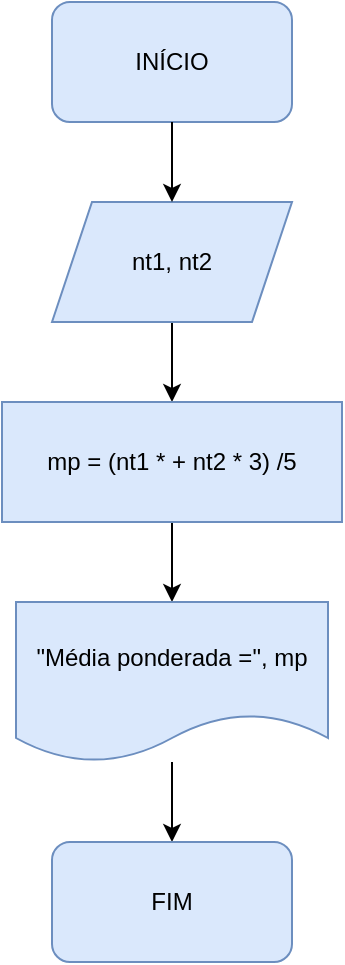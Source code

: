 <mxfile version="26.0.11">
  <diagram name="Página-1" id="0GbYW-Dmfk2oEydlXNNZ">
    <mxGraphModel dx="1195" dy="622" grid="1" gridSize="10" guides="1" tooltips="1" connect="1" arrows="1" fold="1" page="1" pageScale="1" pageWidth="827" pageHeight="1169" math="0" shadow="0">
      <root>
        <mxCell id="0" />
        <mxCell id="1" parent="0" />
        <mxCell id="4oHgwtmd2JQmbN_alHVM-6" value="INÍCIO" style="rounded=1;whiteSpace=wrap;html=1;fillColor=#dae8fc;strokeColor=#6c8ebf;" vertex="1" parent="1">
          <mxGeometry x="354" y="345" width="120" height="60" as="geometry" />
        </mxCell>
        <mxCell id="4oHgwtmd2JQmbN_alHVM-13" value="" style="edgeStyle=orthogonalEdgeStyle;rounded=0;orthogonalLoop=1;jettySize=auto;html=1;" edge="1" parent="1" source="4oHgwtmd2JQmbN_alHVM-9" target="4oHgwtmd2JQmbN_alHVM-12">
          <mxGeometry relative="1" as="geometry" />
        </mxCell>
        <mxCell id="4oHgwtmd2JQmbN_alHVM-9" value="nt1, nt2" style="shape=parallelogram;perimeter=parallelogramPerimeter;whiteSpace=wrap;html=1;fixedSize=1;fillColor=#dae8fc;strokeColor=#6c8ebf;" vertex="1" parent="1">
          <mxGeometry x="354" y="445" width="120" height="60" as="geometry" />
        </mxCell>
        <mxCell id="4oHgwtmd2JQmbN_alHVM-15" value="" style="edgeStyle=orthogonalEdgeStyle;rounded=0;orthogonalLoop=1;jettySize=auto;html=1;" edge="1" parent="1" source="4oHgwtmd2JQmbN_alHVM-12" target="4oHgwtmd2JQmbN_alHVM-14">
          <mxGeometry relative="1" as="geometry" />
        </mxCell>
        <mxCell id="4oHgwtmd2JQmbN_alHVM-12" value="mp = (nt1 * + nt2 * 3) /5" style="whiteSpace=wrap;html=1;fillColor=#dae8fc;strokeColor=#6c8ebf;" vertex="1" parent="1">
          <mxGeometry x="329" y="545" width="170" height="60" as="geometry" />
        </mxCell>
        <mxCell id="4oHgwtmd2JQmbN_alHVM-20" value="" style="edgeStyle=orthogonalEdgeStyle;rounded=0;orthogonalLoop=1;jettySize=auto;html=1;" edge="1" parent="1" source="4oHgwtmd2JQmbN_alHVM-14" target="4oHgwtmd2JQmbN_alHVM-19">
          <mxGeometry relative="1" as="geometry" />
        </mxCell>
        <mxCell id="4oHgwtmd2JQmbN_alHVM-14" value="&quot;Média ponderada =&quot;, mp" style="shape=document;whiteSpace=wrap;html=1;boundedLbl=1;fillColor=#dae8fc;strokeColor=#6c8ebf;" vertex="1" parent="1">
          <mxGeometry x="336" y="645" width="156" height="80" as="geometry" />
        </mxCell>
        <mxCell id="4oHgwtmd2JQmbN_alHVM-19" value="FIM" style="rounded=1;whiteSpace=wrap;html=1;fillColor=#dae8fc;strokeColor=#6c8ebf;" vertex="1" parent="1">
          <mxGeometry x="354" y="765" width="120" height="60" as="geometry" />
        </mxCell>
        <mxCell id="4oHgwtmd2JQmbN_alHVM-21" value="" style="endArrow=classic;html=1;rounded=0;exitX=0.5;exitY=1;exitDx=0;exitDy=0;entryX=0.5;entryY=0;entryDx=0;entryDy=0;" edge="1" parent="1" source="4oHgwtmd2JQmbN_alHVM-6" target="4oHgwtmd2JQmbN_alHVM-9">
          <mxGeometry width="50" height="50" relative="1" as="geometry">
            <mxPoint x="530" y="465" as="sourcePoint" />
            <mxPoint x="580" y="415" as="targetPoint" />
          </mxGeometry>
        </mxCell>
      </root>
    </mxGraphModel>
  </diagram>
</mxfile>
